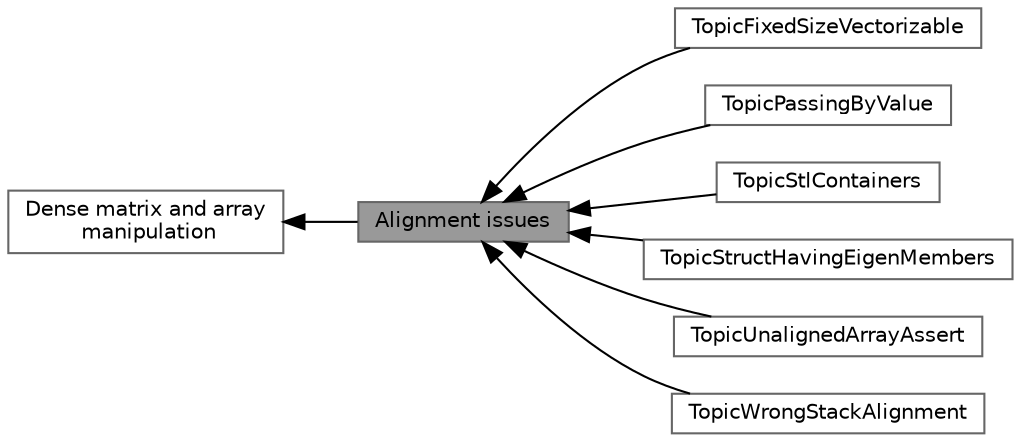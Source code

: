 digraph "Alignment issues"
{
 // LATEX_PDF_SIZE
  bgcolor="transparent";
  edge [fontname=Helvetica,fontsize=10,labelfontname=Helvetica,labelfontsize=10];
  node [fontname=Helvetica,fontsize=10,shape=box,height=0.2,width=0.4];
  rankdir=LR;
  Node1 [id="Node000001",label="Alignment issues",height=0.2,width=0.4,color="gray40", fillcolor="grey60", style="filled", fontcolor="black",tooltip=" "];
  Node2 [id="Node000002",label="Dense matrix and array\l manipulation",height=0.2,width=0.4,color="grey40", fillcolor="white", style="filled",URL="$group___dense_matrix_manipulation__chapter.html",tooltip=" "];
  Node4 [id="Node000004",label="TopicFixedSizeVectorizable",height=0.2,width=0.4,color="grey40", fillcolor="white", style="filled",URL="$group___topic_fixed_size_vectorizable.html",tooltip=" "];
  Node7 [id="Node000007",label="TopicPassingByValue",height=0.2,width=0.4,color="grey40", fillcolor="white", style="filled",URL="$group___topic_passing_by_value.html",tooltip=" "];
  Node6 [id="Node000006",label="TopicStlContainers",height=0.2,width=0.4,color="grey40", fillcolor="white", style="filled",URL="$group___topic_stl_containers.html",tooltip=" "];
  Node5 [id="Node000005",label="TopicStructHavingEigenMembers",height=0.2,width=0.4,color="grey40", fillcolor="white", style="filled",URL="$group___topic_struct_having_eigen_members.html",tooltip=" "];
  Node3 [id="Node000003",label="TopicUnalignedArrayAssert",height=0.2,width=0.4,color="grey40", fillcolor="white", style="filled",URL="$group___topic_unaligned_array_assert.html",tooltip=" "];
  Node8 [id="Node000008",label="TopicWrongStackAlignment",height=0.2,width=0.4,color="grey40", fillcolor="white", style="filled",URL="$group___topic_wrong_stack_alignment.html",tooltip=" "];
  Node2->Node1 [shape=plaintext, dir="back", style="solid"];
  Node1->Node3 [shape=plaintext, dir="back", style="solid"];
  Node1->Node4 [shape=plaintext, dir="back", style="solid"];
  Node1->Node5 [shape=plaintext, dir="back", style="solid"];
  Node1->Node6 [shape=plaintext, dir="back", style="solid"];
  Node1->Node7 [shape=plaintext, dir="back", style="solid"];
  Node1->Node8 [shape=plaintext, dir="back", style="solid"];
}
